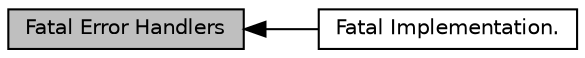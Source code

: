 digraph "Fatal Error Handlers"
{
  edge [fontname="Helvetica",fontsize="10",labelfontname="Helvetica",labelfontsize="10"];
  node [fontname="Helvetica",fontsize="10",shape=record];
  rankdir=LR;
  Node1 [label="Fatal Implementation.",height=0.2,width=0.4,color="black", fillcolor="white", style="filled",URL="$d4/d6d/group__fatalimpl.html"];
  Node0 [label="Fatal Error Handlers",height=0.2,width=0.4,color="black", fillcolor="grey75", style="filled", fontcolor="black"];
  Node0->Node1 [shape=plaintext, dir="back", style="solid"];
}
